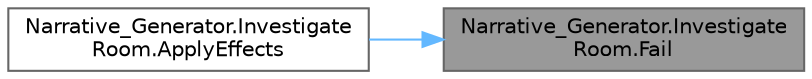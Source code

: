 digraph "Narrative_Generator.InvestigateRoom.Fail"
{
 // LATEX_PDF_SIZE
  bgcolor="transparent";
  edge [fontname=Helvetica,fontsize=10,labelfontname=Helvetica,labelfontsize=10];
  node [fontname=Helvetica,fontsize=10,shape=box,height=0.2,width=0.4];
  rankdir="RL";
  Node1 [label="Narrative_Generator.Investigate\lRoom.Fail",height=0.2,width=0.4,color="gray40", fillcolor="grey60", style="filled", fontcolor="black",tooltip="A method that implements the action's failure effect."];
  Node1 -> Node2 [dir="back",color="steelblue1",style="solid"];
  Node2 [label="Narrative_Generator.Investigate\lRoom.ApplyEffects",height=0.2,width=0.4,color="grey40", fillcolor="white", style="filled",URL="$class_narrative___generator_1_1_investigate_room.html#a779af619c50f6c505c712e7ef2ef7b26",tooltip="A method that changes the passed world state according to the effects of the action."];
}
